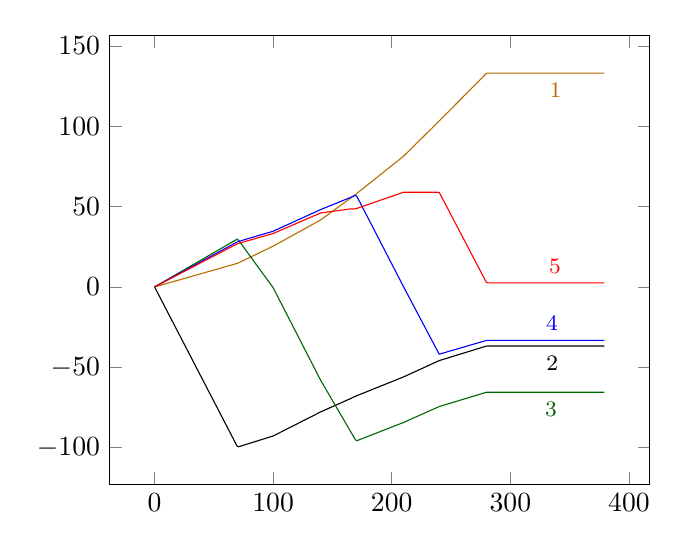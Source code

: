 
		\begin{tikzpicture}
		\begin{axis}[
		%	title={Average absolute error in sampling the GNK value},
		%	xlabel={Generator Capacity ($-p_1^l$)},
			%xmin=0, xmax=0.25,
			%ymin=0.001, ymax=0.05,
			%ymode=log,
			xtick={0,100,200,300,400},
			%ytick={0,20,40,60,80,100},
			%yticklabel=$\pgfmathprintnumber{\tick}\%$,
			legend pos=south west,
			%ymajorgrids=true,
			%grid style=dashed,
			%xticklabel style={/pgf/number format/fixed}
		]
		\addplot[color={rgb:red,4;green,2;yellow,1}] coordinates {
(0.1,0.021)(1.3,0.273)(2.5,0.525)(3.7,0.777)(4.9,1.029)(6.1,1.281)(7.3,1.533)(8.5,1.785)(9.7,2.037)(10.9,2.289)(12.1,2.541)(13.3,2.793)(14.5,3.045)(15.7,3.297)(16.9,3.549)(18.1,3.801)(19.3,4.053)(20.5,4.305)(21.7,4.557)(22.9,4.809)(24.1,5.061)(25.3,5.313)(26.5,5.565)(27.7,5.817)(28.9,6.069)(30.1,6.321)(31.3,6.573)(32.5,6.825)(33.7,7.077)(34.9,7.329)(36.1,7.581)(37.3,7.833)(38.5,8.085)(39.7,8.337)(40.9,8.589)(42.1,8.841)(43.3,9.093)(44.5,9.345)(45.7,9.597)(46.9,9.849)(48.1,10.101)(49.3,10.353)(50.5,10.605)(51.7,10.857)(52.9,11.109)(54.1,11.361)(55.3,11.613)(56.5,11.865)(57.7,12.117)(58.9,12.369)(60.1,12.621)(61.3,12.873)(62.5,13.125)(63.7,13.377)(64.9,13.629)(66.1,13.881)(67.3,14.133)(68.5,14.385)(69.7,14.637)(70.9,15.02)(72.1,15.445)(73.3,15.871)(74.5,16.297)(75.7,16.724)(76.9,17.149)(78.1,17.576)(79.3,18.002)(80.5,18.427)(81.7,18.854)(82.9,19.279)(84.1,19.706)(85.3,20.131)(86.5,20.558)(87.7,20.983)(88.9,21.41)(90.1,21.835)(91.3,22.262)(92.5,22.688)(93.7,23.113)(94.9,23.54)(96.1,23.965)(97.3,24.392)(98.5,24.817)(99.7,25.244)(100.9,25.717)(102.1,26.206)(103.3,26.695)(104.5,27.184)(105.7,27.673)(106.9,28.162)(108.1,28.651)(109.3,29.14)(110.5,29.629)(111.7,30.118)(112.9,30.607)(114.1,31.096)(115.3,31.585)(116.5,32.074)(117.7,32.563)(118.9,33.052)(120.1,33.541)(121.3,34.03)(122.5,34.519)(123.7,35.008)(124.9,35.497)(126.1,35.986)(127.3,36.475)(128.5,36.964)(129.7,37.453)(130.9,37.942)(132.1,38.431)(133.3,38.92)(134.5,39.409)(135.7,39.898)(136.9,40.387)(138.1,40.876)(139.3,41.365)(140.5,41.918)(141.7,42.562)(142.9,43.206)(144.1,43.85)(145.3,44.494)(146.5,45.138)(147.7,45.782)(148.9,46.426)(150.1,47.07)(151.3,47.714)(152.5,48.358)(153.7,49.002)(154.9,49.646)(156.1,50.29)(157.3,50.934)(158.5,51.578)(159.7,52.222)(160.9,52.866)(162.1,53.51)(163.3,54.154)(164.5,54.798)(165.7,55.442)(166.9,56.154)(168.1,56.801)(169.3,57.448)(170.5,58.119)(171.7,58.825)(172.9,59.531)(174.1,60.237)(175.3,60.943)(176.5,61.649)(177.7,62.355)(178.9,63.061)(180.1,63.767)(181.3,64.473)(182.5,65.179)(183.7,65.885)(184.9,66.591)(186.1,67.297)(187.3,68.003)(188.5,68.709)(189.7,69.415)(190.9,70.121)(192.1,70.827)(193.3,71.533)(194.5,72.239)(195.7,72.945)(196.9,73.651)(198.1,74.357)(199.3,75.063)(200.5,75.769)(201.7,76.475)(202.9,77.181)(204.1,77.887)(205.3,78.593)(206.5,79.299)(207.7,80.005)(208.9,80.711)(210.1,81.431)(211.3,82.306)(212.5,83.181)(213.7,84.056)(214.9,84.931)(216.1,85.806)(217.3,86.681)(218.5,87.556)(219.7,88.431)(220.9,89.306)(222.1,90.181)(223.3,91.056)(224.5,91.931)(225.7,92.806)(226.9,93.681)(228.1,94.556)(229.3,95.431)(230.5,96.306)(231.7,97.181)(232.9,98.056)(234.1,98.931)(235.3,99.806)(236.5,100.681)(237.7,101.556)(238.9,102.431)(240.1,103.308)(241.3,104.201)(242.5,105.094)(243.7,105.987)(244.9,106.88)(246.1,107.773)(247.3,108.666)(248.5,109.559)(249.7,110.452)(250.9,111.345)(252.1,112.238)(253.3,113.131)(254.5,114.024)(255.7,114.917)(256.9,115.81)(258.1,116.703)(259.3,117.596)(260.5,118.489)(261.7,119.382)(262.9,120.275)(264.1,121.168)(265.3,122.061)(266.5,122.954)(267.7,123.847)(268.9,124.74)(270.1,125.633)(271.3,126.526)(272.5,127.419)(273.7,128.312)(274.9,129.205)(276.1,130.098)(277.3,130.991)(278.5,131.884)(279.7,132.777)(280.9,133.0)(379.3,133.0)
			}node[pos=0.9](endofplotsquare){} ;
		\node [below,color={rgb:red,4;green,2;yellow,1}] at (endofplotsquare) {\footnotesize 1};
		\addplot[] coordinates {
(0.1,-0.142)(1.3,-1.85)(2.5,-3.558)(3.7,-5.266)(4.9,-6.974)(6.1,-8.682)(7.3,-10.39)(8.5,-12.098)(9.7,-13.806)(10.9,-15.514)(12.1,-17.222)(13.3,-18.93)(14.5,-20.638)(15.7,-22.346)(16.9,-24.054)(18.1,-25.762)(19.3,-27.47)(20.5,-29.178)(21.7,-30.886)(22.9,-32.594)(24.1,-34.302)(25.3,-36.01)(26.5,-37.718)(27.7,-39.426)(28.9,-41.134)(30.1,-42.842)(31.3,-44.55)(32.5,-46.258)(33.7,-47.966)(34.9,-49.674)(36.1,-51.382)(37.3,-53.09)(38.5,-54.798)(39.7,-56.506)(40.9,-58.214)(42.1,-59.922)(43.3,-61.63)(44.5,-63.338)(45.7,-65.046)(46.9,-66.754)(48.1,-68.462)(49.3,-70.17)(50.5,-71.878)(51.7,-73.586)(52.9,-75.294)(54.1,-77.002)(55.3,-78.71)(56.5,-80.418)(57.7,-82.126)(58.9,-83.834)(60.1,-85.542)(61.3,-87.25)(62.5,-88.958)(63.7,-90.666)(64.9,-92.374)(66.1,-94.082)(67.3,-95.79)(68.5,-97.498)(69.7,-99.206)(70.9,-99.426)(72.1,-99.15)(73.3,-98.874)(74.5,-98.598)(75.7,-98.322)(76.9,-98.046)(78.1,-97.77)(79.3,-97.494)(80.5,-97.218)(81.7,-96.942)(82.9,-96.666)(84.1,-96.39)(85.3,-96.114)(86.5,-95.838)(87.7,-95.562)(88.9,-95.286)(90.1,-95.01)(91.3,-94.734)(92.5,-94.458)(93.7,-94.182)(94.9,-93.906)(96.1,-93.63)(97.3,-93.354)(98.5,-93.078)(99.7,-92.802)(100.9,-92.397)(102.1,-91.948)(103.3,-91.499)(104.5,-91.05)(105.7,-90.601)(106.9,-90.152)(108.1,-89.703)(109.3,-89.254)(110.5,-88.805)(111.7,-88.356)(112.9,-87.907)(114.1,-87.458)(115.3,-87.009)(116.5,-86.56)(117.7,-86.111)(118.9,-85.662)(120.1,-85.213)(121.3,-84.764)(122.5,-84.315)(123.7,-83.866)(124.9,-83.417)(126.1,-82.968)(127.3,-82.519)(128.5,-82.07)(129.7,-81.621)(130.9,-81.172)(132.1,-80.723)(133.3,-80.274)(134.5,-79.825)(135.7,-79.376)(136.9,-78.927)(138.1,-78.478)(139.3,-78.029)(140.5,-77.603)(141.7,-77.208)(142.9,-76.814)(144.1,-76.42)(145.3,-76.026)(146.5,-75.632)(147.7,-75.238)(148.9,-74.844)(150.1,-74.45)(151.3,-74.056)(152.5,-73.662)(153.7,-73.268)(154.9,-72.874)(156.1,-72.48)(157.3,-72.086)(158.5,-71.692)(159.7,-71.298)(160.9,-70.904)(162.1,-70.51)(163.3,-70.116)(164.5,-69.722)(165.7,-69.328)(166.9,-68.867)(168.1,-68.47)(169.3,-68.073)(170.5,-67.693)(171.7,-67.337)(172.9,-66.981)(174.1,-66.625)(175.3,-66.269)(176.5,-65.913)(177.7,-65.557)(178.9,-65.201)(180.1,-64.845)(181.3,-64.489)(182.5,-64.133)(183.7,-63.777)(184.9,-63.421)(186.1,-63.065)(187.3,-62.709)(188.5,-62.353)(189.7,-61.997)(190.9,-61.641)(192.1,-61.285)(193.3,-60.929)(194.5,-60.573)(195.7,-60.217)(196.9,-59.861)(198.1,-59.505)(199.3,-59.149)(200.5,-58.793)(201.7,-58.437)(202.9,-58.081)(204.1,-57.725)(205.3,-57.369)(206.5,-57.013)(207.7,-56.657)(208.9,-56.301)(210.1,-55.941)(211.3,-55.536)(212.5,-55.131)(213.7,-54.726)(214.9,-54.321)(216.1,-53.916)(217.3,-53.511)(218.5,-53.106)(219.7,-52.701)(220.9,-52.296)(222.1,-51.891)(223.3,-51.486)(224.5,-51.081)(225.7,-50.676)(226.9,-50.271)(228.1,-49.866)(229.3,-49.461)(230.5,-49.056)(231.7,-48.651)(232.9,-48.246)(234.1,-47.841)(235.3,-47.436)(236.5,-47.031)(237.7,-46.626)(238.9,-46.221)(240.1,-45.827)(241.3,-45.554)(242.5,-45.281)(243.7,-45.008)(244.9,-44.735)(246.1,-44.462)(247.3,-44.189)(248.5,-43.916)(249.7,-43.643)(250.9,-43.37)(252.1,-43.097)(253.3,-42.824)(254.5,-42.551)(255.7,-42.278)(256.9,-42.005)(258.1,-41.732)(259.3,-41.459)(260.5,-41.186)(261.7,-40.913)(262.9,-40.64)(264.1,-40.367)(265.3,-40.094)(266.5,-39.821)(267.7,-39.548)(268.9,-39.275)(270.1,-39.002)(271.3,-38.729)(272.5,-38.456)(273.7,-38.183)(274.9,-37.91)(276.1,-37.637)(277.3,-37.364)(278.5,-37.091)(279.7,-36.818)(280.9,-36.75)(379.3,-36.75)
			}node[pos=0.9](endofplotsquare){} ;
		\node [below] at (endofplotsquare) {\footnotesize 2};
		\addplot[color=black!60!green] coordinates {
(0.1,0.043)(1.3,0.555)(2.5,1.067)(3.7,1.579)(4.9,2.091)(6.1,2.603)(7.3,3.115)(8.5,3.627)(9.7,4.139)(10.9,4.651)(12.1,5.163)(13.3,5.675)(14.5,6.187)(15.7,6.699)(16.9,7.211)(18.1,7.723)(19.3,8.235)(20.5,8.747)(21.7,9.259)(22.9,9.771)(24.1,10.283)(25.3,10.795)(26.5,11.307)(27.7,11.819)(28.9,12.331)(30.1,12.843)(31.3,13.355)(32.5,13.867)(33.7,14.379)(34.9,14.891)(36.1,15.403)(37.3,15.915)(38.5,16.427)(39.7,16.939)(40.9,17.451)(42.1,17.963)(43.3,18.475)(44.5,18.987)(45.7,19.499)(46.9,20.011)(48.1,20.523)(49.3,21.035)(50.5,21.547)(51.7,22.059)(52.9,22.571)(54.1,23.083)(55.3,23.595)(56.5,24.107)(57.7,24.619)(58.9,25.131)(60.1,25.643)(61.3,26.155)(62.5,26.667)(63.7,27.179)(64.9,27.691)(66.1,28.203)(67.3,28.715)(68.5,29.227)(69.7,29.739)(70.9,28.956)(72.1,27.742)(73.3,26.528)(74.5,25.314)(75.7,24.1)(76.9,22.886)(78.1,21.672)(79.3,20.458)(80.5,19.244)(81.7,18.03)(82.9,16.816)(84.1,15.602)(85.3,14.388)(86.5,13.174)(87.7,11.96)(88.9,10.746)(90.1,9.532)(91.3,8.318)(92.5,7.104)(93.7,5.89)(94.9,4.676)(96.1,3.462)(97.3,2.248)(98.5,1.034)(99.7,-0.18)(100.9,-1.778)(102.1,-3.504)(103.3,-5.23)(104.5,-6.956)(105.7,-8.682)(106.9,-10.408)(108.1,-12.134)(109.3,-13.86)(110.5,-15.586)(111.7,-17.312)(112.9,-19.038)(114.1,-20.764)(115.3,-22.49)(116.5,-24.216)(117.7,-25.942)(118.9,-27.668)(120.1,-29.394)(121.3,-31.12)(122.5,-32.846)(123.7,-34.572)(124.9,-36.298)(126.1,-38.024)(127.3,-39.75)(128.5,-41.476)(129.7,-43.202)(130.9,-44.928)(132.1,-46.654)(133.3,-48.38)(134.5,-50.106)(135.7,-51.832)(136.9,-53.558)(138.1,-55.284)(139.3,-57.01)(140.5,-58.648)(141.7,-60.164)(142.9,-61.68)(144.1,-63.196)(145.3,-64.712)(146.5,-66.228)(147.7,-67.744)(148.9,-69.26)(150.1,-70.776)(151.3,-72.292)(152.5,-73.808)(153.7,-75.324)(154.9,-76.84)(156.1,-78.356)(157.3,-79.872)(158.5,-81.388)(159.7,-82.904)(160.9,-84.42)(162.1,-85.936)(163.3,-87.452)(164.5,-88.968)(165.7,-90.484)(166.9,-91.933)(168.1,-93.446)(169.3,-94.959)(170.5,-95.698)(171.7,-95.352)(172.9,-95.006)(174.1,-94.66)(175.3,-94.314)(176.5,-93.968)(177.7,-93.622)(178.9,-93.276)(180.1,-92.93)(181.3,-92.584)(182.5,-92.238)(183.7,-91.892)(184.9,-91.546)(186.1,-91.2)(187.3,-90.854)(188.5,-90.508)(189.7,-90.162)(190.9,-89.816)(192.1,-89.47)(193.3,-89.124)(194.5,-88.778)(195.7,-88.431)(196.9,-88.085)(198.1,-87.74)(199.3,-87.394)(200.5,-87.047)(201.7,-86.701)(202.9,-86.356)(204.1,-86.01)(205.3,-85.663)(206.5,-85.317)(207.7,-84.972)(208.9,-84.626)(210.1,-84.275)(211.3,-83.88)(212.5,-83.485)(213.7,-83.09)(214.9,-82.695)(216.1,-82.3)(217.3,-81.905)(218.5,-81.51)(219.7,-81.115)(220.9,-80.72)(222.1,-80.325)(223.3,-79.93)(224.5,-79.535)(225.7,-79.14)(226.9,-78.745)(228.1,-78.35)(229.3,-77.955)(230.5,-77.56)(231.7,-77.165)(232.9,-76.77)(234.1,-76.375)(235.3,-75.98)(236.5,-75.585)(237.7,-75.19)(238.9,-74.795)(240.1,-74.411)(241.3,-74.143)(242.5,-73.875)(243.7,-73.607)(244.9,-73.339)(246.1,-73.071)(247.3,-72.803)(248.5,-72.535)(249.7,-72.267)(250.9,-71.999)(252.1,-71.731)(253.3,-71.463)(254.5,-71.195)(255.7,-70.927)(256.9,-70.659)(258.1,-70.391)(259.3,-70.123)(260.5,-69.855)(261.7,-69.587)(262.9,-69.319)(264.1,-69.051)(265.3,-68.783)(266.5,-68.515)(267.7,-68.247)(268.9,-67.979)(270.1,-67.711)(271.3,-67.443)(272.5,-67.175)(273.7,-66.907)(274.9,-66.639)(276.1,-66.371)(277.3,-66.103)(278.5,-65.835)(279.7,-65.567)(280.9,-65.5)(282.1,-65.5)(379.3,-65.5)
			}node[pos=0.9](endofplotsquare){} ;
		\node [below, color=black!60!green] at (endofplotsquare) {\footnotesize 3};
		\addplot[color=blue] coordinates {
(0.1,0.04)(1.3,0.522)(2.5,1.004)(3.7,1.486)(4.9,1.968)(6.1,2.45)(7.3,2.932)(8.5,3.414)(9.7,3.896)(10.9,4.378)(12.1,4.86)(13.3,5.342)(14.5,5.824)(15.7,6.306)(16.9,6.788)(18.1,7.27)(19.3,7.752)(20.5,8.234)(21.7,8.716)(22.9,9.198)(24.1,9.68)(25.3,10.162)(26.5,10.644)(27.7,11.126)(28.9,11.608)(30.1,12.09)(31.3,12.572)(32.5,13.054)(33.7,13.536)(34.9,14.018)(36.1,14.5)(37.3,14.982)(38.5,15.464)(39.7,15.946)(40.9,16.428)(42.1,16.91)(43.3,17.392)(44.5,17.874)(45.7,18.356)(46.9,18.838)(48.1,19.32)(49.3,19.802)(50.5,20.284)(51.7,20.766)(52.9,21.248)(54.1,21.73)(55.3,22.212)(56.5,22.694)(57.7,23.176)(58.9,23.658)(60.1,24.14)(61.3,24.622)(62.5,25.104)(63.7,25.586)(64.9,26.068)(66.1,26.55)(67.3,27.032)(68.5,27.514)(69.7,27.996)(70.9,28.312)(72.1,28.573)(73.3,28.834)(74.5,29.095)(75.7,29.356)(76.9,29.617)(78.1,29.878)(79.3,30.139)(80.5,30.4)(81.7,30.661)(82.9,30.922)(84.1,31.183)(85.3,31.444)(86.5,31.705)(87.7,31.966)(88.9,32.227)(90.1,32.488)(91.3,32.749)(92.5,33.01)(93.7,33.271)(94.9,33.532)(96.1,33.793)(97.3,34.054)(98.5,34.315)(99.7,34.576)(100.9,34.945)(102.1,35.349)(103.3,35.753)(104.5,36.157)(105.7,36.561)(106.9,36.965)(108.1,37.369)(109.3,37.773)(110.5,38.177)(111.7,38.581)(112.9,38.985)(114.1,39.389)(115.3,39.793)(116.5,40.197)(117.7,40.601)(118.9,41.005)(120.1,41.409)(121.3,41.813)(122.5,42.217)(123.7,42.621)(124.9,43.025)(126.1,43.429)(127.3,43.833)(128.5,44.237)(129.7,44.641)(130.9,45.045)(132.1,45.449)(133.3,45.853)(134.5,46.257)(135.7,46.661)(136.9,47.065)(138.1,47.469)(139.3,47.873)(140.5,48.258)(141.7,48.617)(142.9,48.976)(144.1,49.335)(145.3,49.694)(146.5,50.053)(147.7,50.412)(148.9,50.771)(150.1,51.13)(151.3,51.489)(152.5,51.848)(153.7,52.207)(154.9,52.566)(156.1,52.925)(157.3,53.284)(158.5,53.643)(159.7,54.002)(160.9,54.361)(162.1,54.72)(163.3,55.079)(164.5,55.438)(165.7,55.797)(166.9,56.223)(168.1,56.585)(169.3,56.947)(170.5,56.444)(171.7,54.73)(172.9,53.016)(174.1,51.302)(175.3,49.588)(176.5,47.874)(177.7,46.16)(178.9,44.446)(180.1,42.732)(181.3,41.018)(182.5,39.304)(183.7,37.59)(184.9,35.876)(186.1,34.162)(187.3,32.448)(188.5,30.734)(189.7,29.02)(190.9,27.306)(192.1,25.592)(193.3,23.878)(194.5,22.164)(195.7,20.45)(196.9,18.736)(198.1,17.022)(199.3,15.308)(200.5,13.594)(201.7,11.88)(202.9,10.166)(204.1,8.452)(205.3,6.738)(206.5,5.024)(207.7,3.31)(208.9,1.596)(210.1,-0.115)(211.3,-1.79)(212.5,-3.465)(213.7,-5.14)(214.9,-6.815)(216.1,-8.49)(217.3,-10.165)(218.5,-11.84)(219.7,-13.515)(220.9,-15.19)(222.1,-16.865)(223.3,-18.54)(224.5,-20.215)(225.7,-21.89)(226.9,-23.565)(228.1,-25.24)(229.3,-26.915)(230.5,-28.59)(231.7,-30.265)(232.9,-31.94)(234.1,-33.615)(235.3,-35.29)(236.5,-36.965)(237.7,-38.64)(238.9,-40.315)(240.1,-41.828)(241.3,-41.57)(242.5,-41.312)(243.7,-41.054)(244.9,-40.796)(246.1,-40.538)(247.3,-40.28)(248.5,-40.022)(249.7,-39.764)(250.9,-39.506)(252.1,-39.248)(253.3,-38.99)(254.5,-38.732)(255.7,-38.474)(256.9,-38.216)(258.1,-37.958)(259.3,-37.7)(260.5,-37.442)(261.7,-37.184)(262.9,-36.926)(264.1,-36.668)(265.3,-36.41)(266.5,-36.152)(267.7,-35.894)(268.9,-35.636)(270.1,-35.378)(271.3,-35.12)(272.5,-34.862)(273.7,-34.604)(274.9,-34.346)(276.1,-34.088)(277.3,-33.83)(278.5,-33.572)(279.7,-33.314)(280.9,-33.25)(282.1,-33.25)(283.3,-33.25)(379.3,-33.25)
			}node[pos=0.9](endofplotsquare){} ;
		\node [above,color=blue] at (endofplotsquare) {\footnotesize 4};
		\addplot[color=red] coordinates {
(0.1,0.038)(1.3,0.5)(2.5,0.963)(3.7,1.425)(4.9,1.887)(6.1,2.349)(7.3,2.811)(8.5,3.272)(9.7,3.735)(10.9,4.197)(12.1,4.659)(13.3,5.12)(14.5,5.582)(15.7,6.045)(16.9,6.506)(18.1,6.968)(19.3,7.431)(20.5,7.893)(21.7,8.354)(22.9,8.816)(24.1,9.278)(25.3,9.741)(26.5,10.203)(27.7,10.665)(28.9,11.127)(30.1,11.588)(31.3,12.05)(32.5,12.512)(33.7,12.975)(34.9,13.437)(36.1,13.899)(37.3,14.361)(38.5,14.822)(39.7,15.284)(40.9,15.746)(42.1,16.209)(43.3,16.671)(44.5,17.133)(45.7,17.595)(46.9,18.056)(48.1,18.518)(49.3,18.98)(50.5,19.442)(51.7,19.904)(52.9,20.366)(54.1,20.828)(55.3,21.291)(56.5,21.753)(57.7,22.215)(58.9,22.677)(60.1,23.139)(61.3,23.601)(62.5,24.062)(63.7,24.524)(64.9,24.986)(66.1,25.448)(67.3,25.91)(68.5,26.372)(69.7,26.834)(70.9,27.138)(72.1,27.389)(73.3,27.64)(74.5,27.891)(75.7,28.142)(76.9,28.393)(78.1,28.644)(79.3,28.895)(80.5,29.146)(81.7,29.397)(82.9,29.648)(84.1,29.899)(85.3,30.15)(86.5,30.401)(87.7,30.652)(88.9,30.903)(90.1,31.154)(91.3,31.405)(92.5,31.656)(93.7,31.907)(94.9,32.158)(96.1,32.409)(97.3,32.66)(98.5,32.911)(99.7,33.162)(100.9,33.513)(102.1,33.897)(103.3,34.281)(104.5,34.665)(105.7,35.049)(106.9,35.433)(108.1,35.817)(109.3,36.201)(110.5,36.585)(111.7,36.969)(112.9,37.353)(114.1,37.737)(115.3,38.121)(116.5,38.505)(117.7,38.889)(118.9,39.273)(120.1,39.657)(121.3,40.041)(122.5,40.425)(123.7,40.809)(124.9,41.193)(126.1,41.577)(127.3,41.961)(128.5,42.345)(129.7,42.729)(130.9,43.113)(132.1,43.497)(133.3,43.881)(134.5,44.265)(135.7,44.649)(136.9,45.033)(138.1,45.417)(139.3,45.801)(140.5,46.075)(141.7,46.194)(142.9,46.313)(144.1,46.432)(145.3,46.551)(146.5,46.67)(147.7,46.789)(148.9,46.908)(150.1,47.027)(151.3,47.146)(152.5,47.265)(153.7,47.384)(154.9,47.503)(156.1,47.622)(157.3,47.741)(158.5,47.86)(159.7,47.979)(160.9,48.098)(162.1,48.217)(163.3,48.336)(164.5,48.455)(165.7,48.574)(166.9,48.424)(168.1,48.531)(169.3,48.638)(170.5,48.828)(171.7,49.134)(172.9,49.44)(174.1,49.746)(175.3,50.052)(176.5,50.358)(177.7,50.664)(178.9,50.97)(180.1,51.276)(181.3,51.582)(182.5,51.888)(183.7,52.194)(184.9,52.5)(186.1,52.806)(187.3,53.112)(188.5,53.418)(189.7,53.724)(190.9,54.03)(192.1,54.336)(193.3,54.642)(194.5,54.948)(195.7,55.254)(196.9,55.559)(198.1,55.865)(199.3,56.172)(200.5,56.477)(201.7,56.783)(202.9,57.09)(204.1,57.395)(205.3,57.702)(206.5,58.008)(207.7,58.313)(208.9,58.62)(210.1,58.9)(211.3,58.9)(212.5,58.9)(213.7,58.9)(214.9,58.9)(216.1,58.9)(217.3,58.9)(218.5,58.9)(219.7,58.9)(220.9,58.9)(222.1,58.9)(223.3,58.9)(224.5,58.9)(225.7,58.9)(226.9,58.9)(228.1,58.9)(229.3,58.9)(230.5,58.9)(231.7,58.9)(232.9,58.9)(234.1,58.9)(235.3,58.9)(236.5,58.9)(237.7,58.9)(238.9,58.9)(240.1,58.759)(241.3,57.067)(242.5,55.375)(243.7,53.683)(244.9,51.991)(246.1,50.299)(247.3,48.607)(248.5,46.915)(249.7,45.223)(250.9,43.531)(252.1,41.839)(253.3,40.147)(254.5,38.455)(255.7,36.763)(256.9,35.071)(258.1,33.379)(259.3,31.687)(260.5,29.995)(261.7,28.303)(262.9,26.611)(264.1,24.919)(265.3,23.227)(266.5,21.535)(267.7,19.843)(268.9,18.151)(270.1,16.459)(271.3,14.767)(272.5,13.075)(273.7,11.383)(274.9,9.691)(276.1,7.999)(277.3,6.307)(278.5,4.615)(279.7,2.923)(280.9,2.5)(282.1,2.5)(379.3,2.5)
			}node[pos=0.9](endofplotsquare){} ;
		\node [above,color=red] at (endofplotsquare) {\footnotesize 5};
		
		\end{axis}
		\end{tikzpicture}





